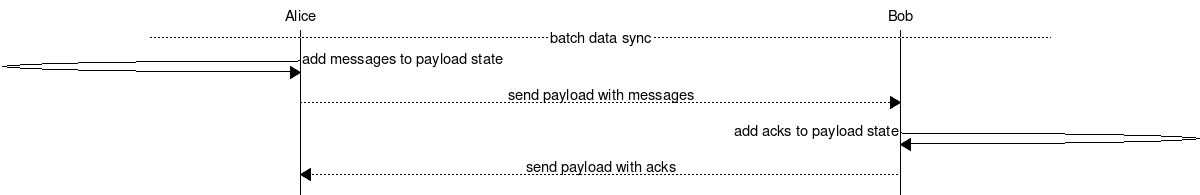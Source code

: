 # Alice and Bob: batch data sync
msc {
  hscale="2", wordwraparcs=on;

  alice [label="Alice"],
  bob [label="Bob"];

  --- [label="batch data sync"];
  alice => alice [label="add messages to payload state"];
  alice >> bob [label="send payload with messages"];

  bob => bob [label="add acks to payload state"];
  bob >> alice [label="send payload with acks"];
}
